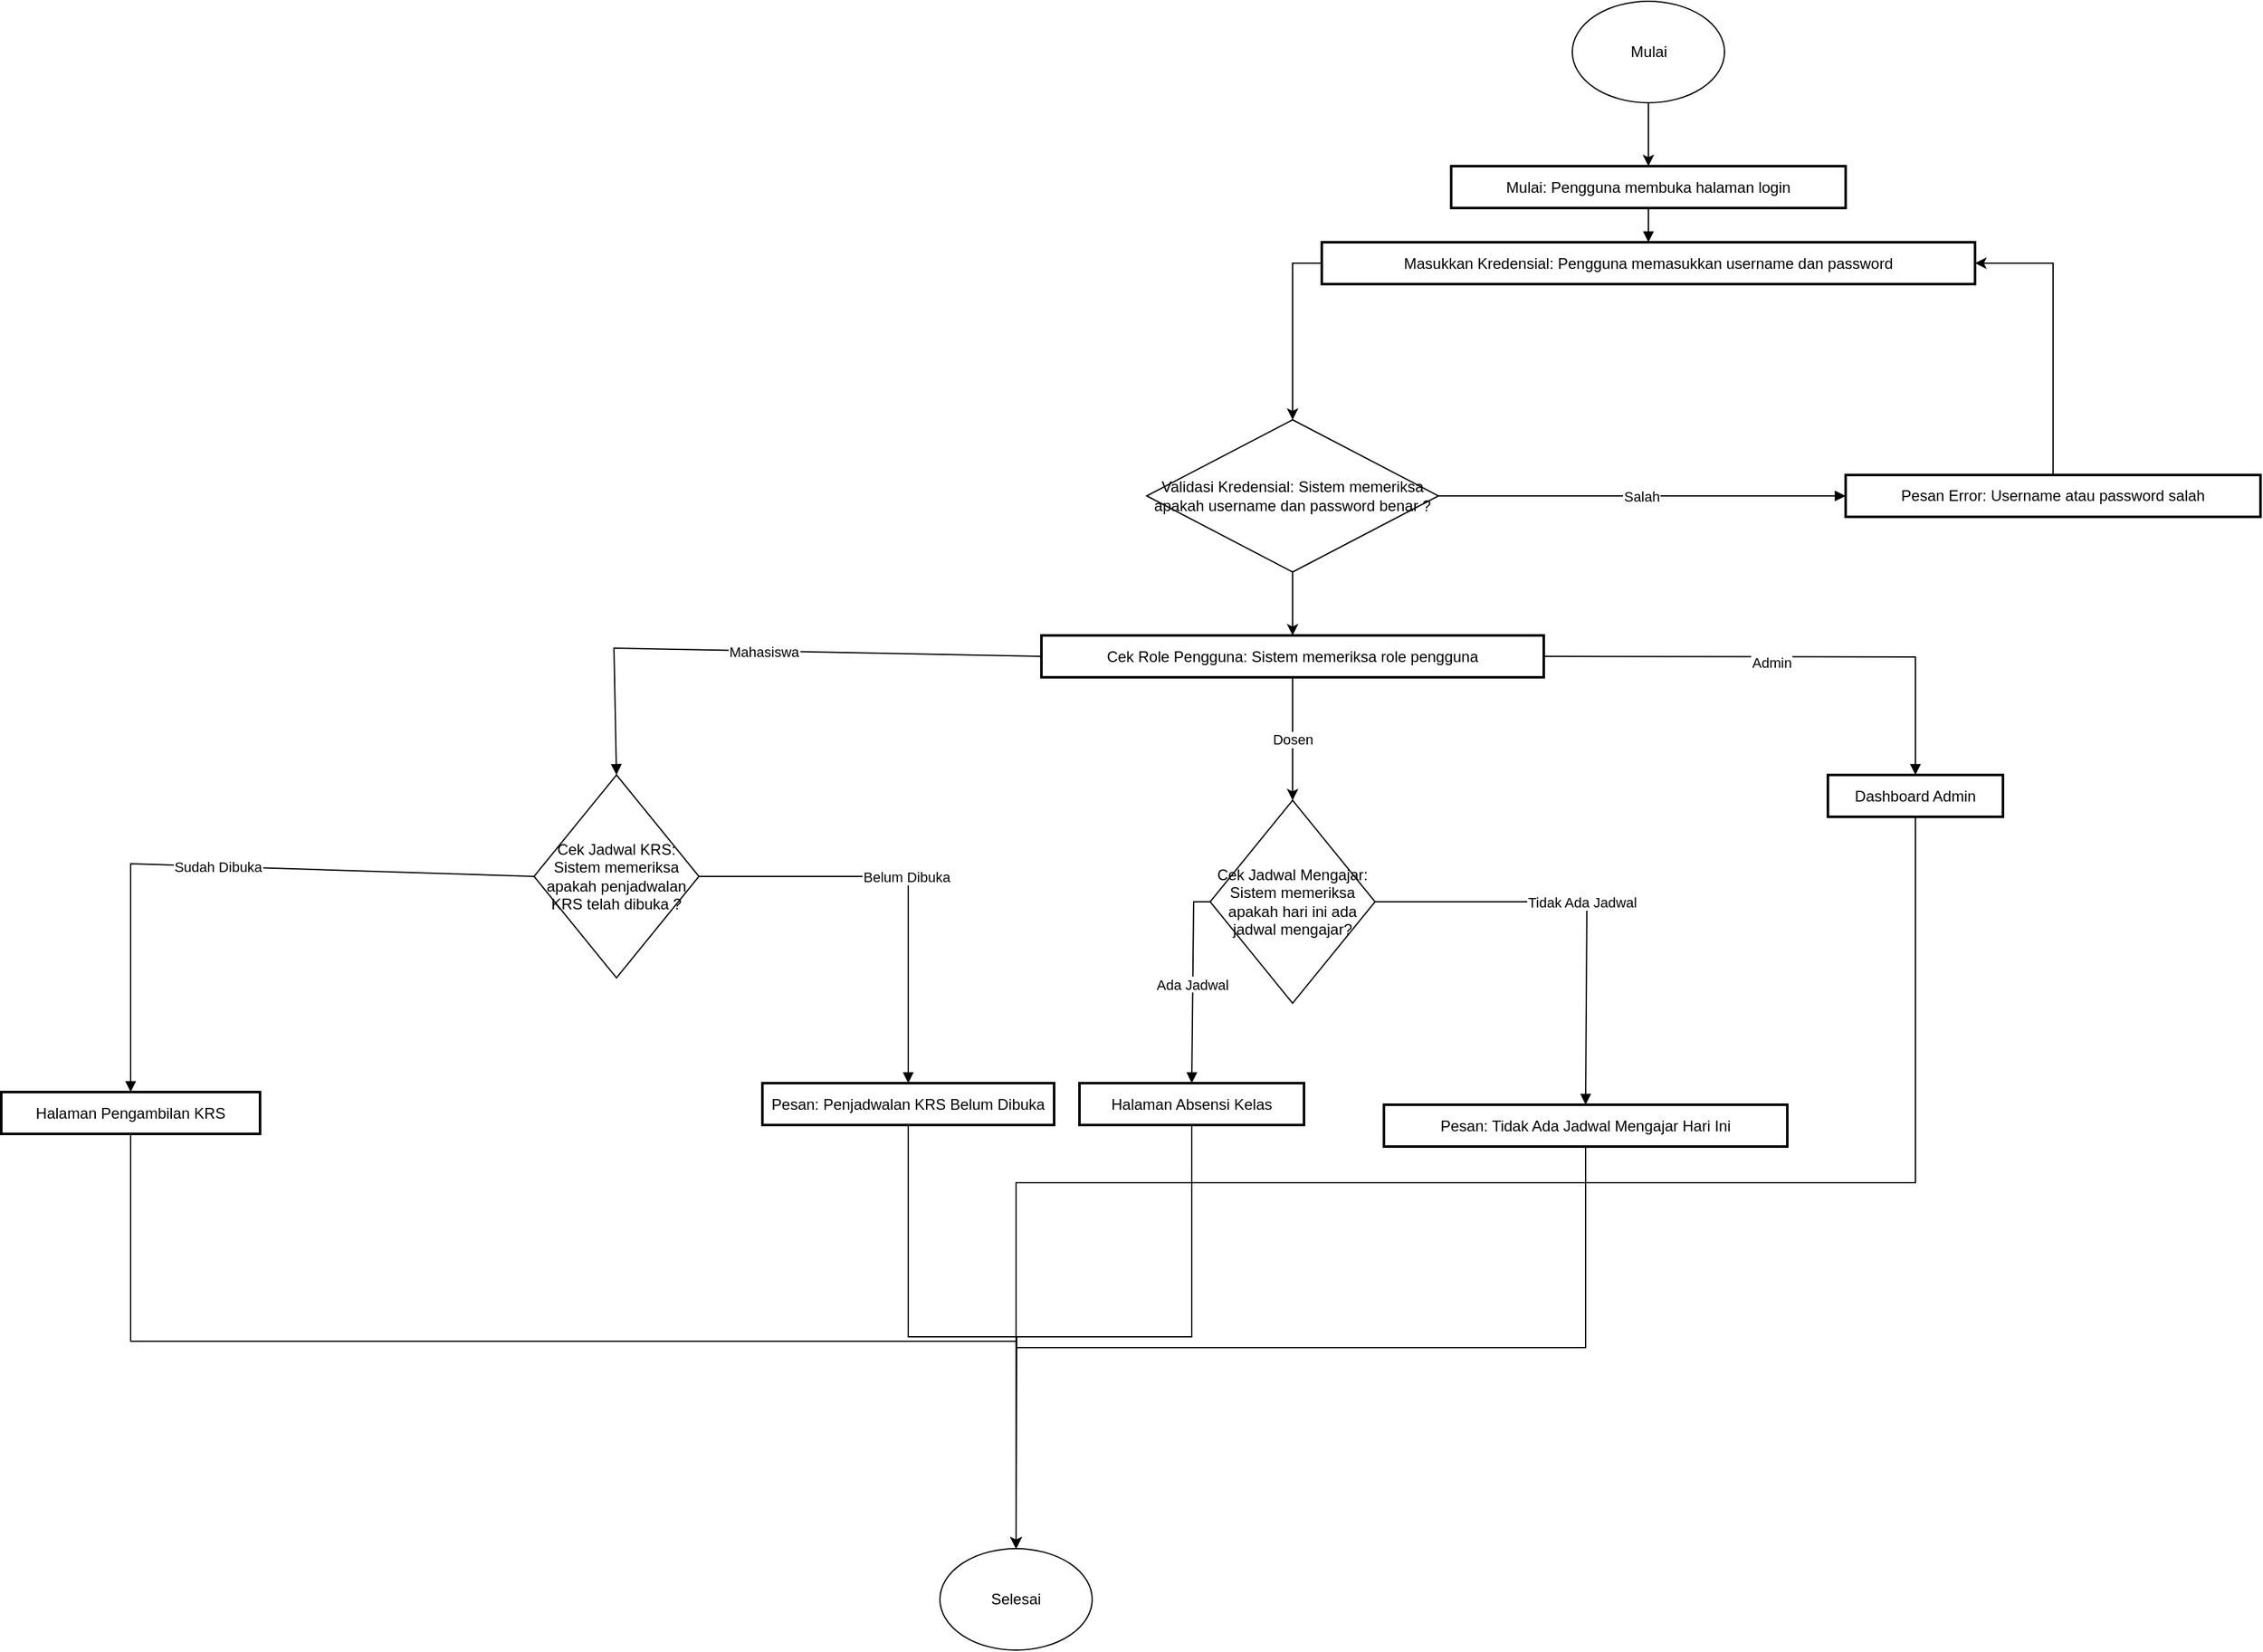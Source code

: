 <mxfile version="24.7.8">
  <diagram name="Page-1" id="W5NTRpc6AddC7FLI-TRN">
    <mxGraphModel dx="2072" dy="1212" grid="1" gridSize="10" guides="1" tooltips="1" connect="1" arrows="1" fold="1" page="1" pageScale="1" pageWidth="850" pageHeight="1100" math="0" shadow="0">
      <root>
        <mxCell id="0" />
        <mxCell id="1" parent="0" />
        <mxCell id="W_C2XOkPoxmhNJOBIxEc-28" value="Mulai: Pengguna membuka halaman login" style="whiteSpace=wrap;strokeWidth=2;" parent="1" vertex="1">
          <mxGeometry x="1753" y="140" width="311" height="33" as="geometry" />
        </mxCell>
        <mxCell id="RsLChuCCEWX-Uy6zJmFi-11" style="edgeStyle=orthogonalEdgeStyle;rounded=0;orthogonalLoop=1;jettySize=auto;html=1;exitX=0;exitY=0.5;exitDx=0;exitDy=0;entryX=0.5;entryY=0;entryDx=0;entryDy=0;" parent="1" source="W_C2XOkPoxmhNJOBIxEc-29" target="W_C2XOkPoxmhNJOBIxEc-56" edge="1">
          <mxGeometry relative="1" as="geometry" />
        </mxCell>
        <mxCell id="W_C2XOkPoxmhNJOBIxEc-29" value="Masukkan Kredensial: Pengguna memasukkan username dan password" style="whiteSpace=wrap;strokeWidth=2;" parent="1" vertex="1">
          <mxGeometry x="1651" y="200" width="515" height="33" as="geometry" />
        </mxCell>
        <mxCell id="RsLChuCCEWX-Uy6zJmFi-13" value="Dosen" style="edgeStyle=orthogonalEdgeStyle;rounded=0;orthogonalLoop=1;jettySize=auto;html=1;exitX=0.5;exitY=1;exitDx=0;exitDy=0;" parent="1" source="W_C2XOkPoxmhNJOBIxEc-31" target="RsLChuCCEWX-Uy6zJmFi-2" edge="1">
          <mxGeometry relative="1" as="geometry" />
        </mxCell>
        <mxCell id="W_C2XOkPoxmhNJOBIxEc-31" value="Cek Role Pengguna: Sistem memeriksa role pengguna" style="whiteSpace=wrap;strokeWidth=2;" parent="1" vertex="1">
          <mxGeometry x="1430" y="510" width="396" height="33" as="geometry" />
        </mxCell>
        <mxCell id="RsLChuCCEWX-Uy6zJmFi-10" style="edgeStyle=orthogonalEdgeStyle;rounded=0;orthogonalLoop=1;jettySize=auto;html=1;exitX=0.5;exitY=0;exitDx=0;exitDy=0;entryX=1;entryY=0.5;entryDx=0;entryDy=0;" parent="1" source="W_C2XOkPoxmhNJOBIxEc-32" target="W_C2XOkPoxmhNJOBIxEc-29" edge="1">
          <mxGeometry relative="1" as="geometry">
            <mxPoint x="2227.815" y="220" as="targetPoint" />
          </mxGeometry>
        </mxCell>
        <mxCell id="W_C2XOkPoxmhNJOBIxEc-32" value="Pesan Error: Username atau password salah" style="whiteSpace=wrap;strokeWidth=2;" parent="1" vertex="1">
          <mxGeometry x="2064" y="383.5" width="327" height="33" as="geometry" />
        </mxCell>
        <mxCell id="HFHwxIgdkE0jFa0VPEYI-8" style="edgeStyle=orthogonalEdgeStyle;rounded=0;orthogonalLoop=1;jettySize=auto;html=1;exitX=0.5;exitY=1;exitDx=0;exitDy=0;entryX=0.5;entryY=0;entryDx=0;entryDy=0;" edge="1" parent="1" source="W_C2XOkPoxmhNJOBIxEc-35" target="W_C2XOkPoxmhNJOBIxEc-58">
          <mxGeometry relative="1" as="geometry" />
        </mxCell>
        <mxCell id="W_C2XOkPoxmhNJOBIxEc-35" value="Dashboard Admin" style="whiteSpace=wrap;strokeWidth=2;" parent="1" vertex="1">
          <mxGeometry x="2050" y="620" width="138" height="33" as="geometry" />
        </mxCell>
        <mxCell id="HFHwxIgdkE0jFa0VPEYI-3" style="edgeStyle=orthogonalEdgeStyle;rounded=0;orthogonalLoop=1;jettySize=auto;html=1;exitX=0.5;exitY=1;exitDx=0;exitDy=0;" edge="1" parent="1" source="W_C2XOkPoxmhNJOBIxEc-36" target="W_C2XOkPoxmhNJOBIxEc-58">
          <mxGeometry relative="1" as="geometry" />
        </mxCell>
        <mxCell id="W_C2XOkPoxmhNJOBIxEc-36" value="Halaman Pengambilan KRS" style="whiteSpace=wrap;strokeWidth=2;" parent="1" vertex="1">
          <mxGeometry x="610" y="870" width="204" height="33" as="geometry" />
        </mxCell>
        <mxCell id="HFHwxIgdkE0jFa0VPEYI-4" style="edgeStyle=orthogonalEdgeStyle;rounded=0;orthogonalLoop=1;jettySize=auto;html=1;exitX=0.5;exitY=1;exitDx=0;exitDy=0;entryX=0.5;entryY=0;entryDx=0;entryDy=0;" edge="1" parent="1" source="W_C2XOkPoxmhNJOBIxEc-37" target="W_C2XOkPoxmhNJOBIxEc-58">
          <mxGeometry relative="1" as="geometry" />
        </mxCell>
        <mxCell id="W_C2XOkPoxmhNJOBIxEc-37" value="Pesan: Penjadwalan KRS Belum Dibuka" style="whiteSpace=wrap;strokeWidth=2;" parent="1" vertex="1">
          <mxGeometry x="1210" y="863" width="230" height="33" as="geometry" />
        </mxCell>
        <mxCell id="HFHwxIgdkE0jFa0VPEYI-5" style="edgeStyle=orthogonalEdgeStyle;rounded=0;orthogonalLoop=1;jettySize=auto;html=1;exitX=0.5;exitY=1;exitDx=0;exitDy=0;" edge="1" parent="1" source="W_C2XOkPoxmhNJOBIxEc-38">
          <mxGeometry relative="1" as="geometry">
            <mxPoint x="1410" y="1230" as="targetPoint" />
          </mxGeometry>
        </mxCell>
        <mxCell id="W_C2XOkPoxmhNJOBIxEc-38" value="Halaman Absensi Kelas" style="whiteSpace=wrap;strokeWidth=2;" parent="1" vertex="1">
          <mxGeometry x="1460" y="863" width="177" height="33" as="geometry" />
        </mxCell>
        <mxCell id="W_C2XOkPoxmhNJOBIxEc-40" value="" style="curved=1;startArrow=none;endArrow=block;exitX=0.5;exitY=1.01;entryX=0.5;entryY=0.01;rounded=0;" parent="1" source="W_C2XOkPoxmhNJOBIxEc-28" target="W_C2XOkPoxmhNJOBIxEc-29" edge="1">
          <mxGeometry relative="1" as="geometry">
            <Array as="points" />
          </mxGeometry>
        </mxCell>
        <mxCell id="W_C2XOkPoxmhNJOBIxEc-43" value="Salah" style="curved=0;startArrow=none;endArrow=block;entryX=0;entryY=0.5;rounded=0;entryDx=0;entryDy=0;exitX=1;exitY=0.5;exitDx=0;exitDy=0;" parent="1" source="W_C2XOkPoxmhNJOBIxEc-56" target="W_C2XOkPoxmhNJOBIxEc-32" edge="1">
          <mxGeometry relative="1" as="geometry">
            <Array as="points" />
            <mxPoint x="1810" y="420" as="sourcePoint" />
          </mxGeometry>
        </mxCell>
        <mxCell id="W_C2XOkPoxmhNJOBIxEc-45" value="Mahasiswa" style="curved=0;startArrow=none;endArrow=block;exitX=0;exitY=0.5;entryX=0.5;entryY=0;rounded=0;exitDx=0;exitDy=0;entryDx=0;entryDy=0;" parent="1" source="W_C2XOkPoxmhNJOBIxEc-31" target="HFHwxIgdkE0jFa0VPEYI-2" edge="1">
          <mxGeometry relative="1" as="geometry">
            <Array as="points">
              <mxPoint x="1093" y="520" />
            </Array>
            <mxPoint x="1092.5" y="660.0" as="targetPoint" />
          </mxGeometry>
        </mxCell>
        <mxCell id="W_C2XOkPoxmhNJOBIxEc-47" value="Admin" style="curved=0;startArrow=none;endArrow=block;exitX=1;exitY=0.5;entryX=0.5;entryY=0.01;rounded=0;exitDx=0;exitDy=0;" parent="1" source="W_C2XOkPoxmhNJOBIxEc-31" target="W_C2XOkPoxmhNJOBIxEc-35" edge="1">
          <mxGeometry x="-0.067" y="-4" relative="1" as="geometry">
            <Array as="points">
              <mxPoint x="2119" y="527" />
            </Array>
            <mxPoint as="offset" />
          </mxGeometry>
        </mxCell>
        <mxCell id="W_C2XOkPoxmhNJOBIxEc-48" value="Sudah Dibuka" style="curved=0;startArrow=none;endArrow=block;exitX=0;exitY=0.5;entryX=0.5;entryY=0.01;rounded=0;exitDx=0;exitDy=0;" parent="1" source="HFHwxIgdkE0jFa0VPEYI-2" target="W_C2XOkPoxmhNJOBIxEc-36" edge="1">
          <mxGeometry relative="1" as="geometry">
            <Array as="points">
              <mxPoint x="712" y="690" />
            </Array>
            <mxPoint x="820" y="676.5" as="sourcePoint" />
          </mxGeometry>
        </mxCell>
        <mxCell id="W_C2XOkPoxmhNJOBIxEc-49" value="Belum Dibuka" style="curved=0;startArrow=none;endArrow=block;exitX=1;exitY=0.5;entryX=0.5;entryY=0;rounded=0;exitDx=0;exitDy=0;entryDx=0;entryDy=0;" parent="1" source="HFHwxIgdkE0jFa0VPEYI-2" target="W_C2XOkPoxmhNJOBIxEc-37" edge="1">
          <mxGeometry relative="1" as="geometry">
            <Array as="points">
              <mxPoint x="1325" y="700" />
            </Array>
            <mxPoint x="1365" y="668.25" as="sourcePoint" />
          </mxGeometry>
        </mxCell>
        <mxCell id="W_C2XOkPoxmhNJOBIxEc-50" value="Ada Jadwal" style="curved=0;startArrow=none;endArrow=block;entryX=0.5;entryY=0.01;rounded=0;exitX=0;exitY=0.5;exitDx=0;exitDy=0;" parent="1" source="RsLChuCCEWX-Uy6zJmFi-2" target="W_C2XOkPoxmhNJOBIxEc-38" edge="1">
          <mxGeometry relative="1" as="geometry">
            <Array as="points">
              <mxPoint x="1550" y="720" />
            </Array>
            <mxPoint x="1652.74" y="543" as="sourcePoint" />
          </mxGeometry>
        </mxCell>
        <mxCell id="W_C2XOkPoxmhNJOBIxEc-51" value="Tidak Ada Jadwal" style="curved=0;startArrow=none;endArrow=block;exitX=1;exitY=0.5;entryX=0.5;entryY=0.01;rounded=0;exitDx=0;exitDy=0;" parent="1" source="RsLChuCCEWX-Uy6zJmFi-2" target="W_C2XOkPoxmhNJOBIxEc-39" edge="1">
          <mxGeometry relative="1" as="geometry">
            <Array as="points">
              <mxPoint x="1860" y="720" />
            </Array>
            <mxPoint x="1752.26" y="543" as="sourcePoint" />
          </mxGeometry>
        </mxCell>
        <mxCell id="W_C2XOkPoxmhNJOBIxEc-55" style="edgeStyle=orthogonalEdgeStyle;rounded=0;orthogonalLoop=1;jettySize=auto;html=1;exitX=0.5;exitY=1;exitDx=0;exitDy=0;entryX=0.5;entryY=0;entryDx=0;entryDy=0;" parent="1" source="W_C2XOkPoxmhNJOBIxEc-54" target="W_C2XOkPoxmhNJOBIxEc-28" edge="1">
          <mxGeometry relative="1" as="geometry" />
        </mxCell>
        <mxCell id="RsLChuCCEWX-Uy6zJmFi-17" style="edgeStyle=orthogonalEdgeStyle;rounded=0;orthogonalLoop=1;jettySize=auto;html=1;exitX=0.5;exitY=1;exitDx=0;exitDy=0;entryX=0.5;entryY=0;entryDx=0;entryDy=0;" parent="1" source="W_C2XOkPoxmhNJOBIxEc-56" target="W_C2XOkPoxmhNJOBIxEc-31" edge="1">
          <mxGeometry relative="1" as="geometry" />
        </mxCell>
        <mxCell id="W_C2XOkPoxmhNJOBIxEc-56" value="Validasi Kredensial: Sistem memeriksa apakah username dan password benar ?" style="rhombus;whiteSpace=wrap;html=1;" parent="1" vertex="1">
          <mxGeometry x="1513" y="340" width="230" height="120" as="geometry" />
        </mxCell>
        <mxCell id="W_C2XOkPoxmhNJOBIxEc-54" value="Mulai" style="ellipse;whiteSpace=wrap;html=1;" parent="1" vertex="1">
          <mxGeometry x="1848.5" y="10" width="120" height="80" as="geometry" />
        </mxCell>
        <mxCell id="W_C2XOkPoxmhNJOBIxEc-58" value="Selesai" style="ellipse;whiteSpace=wrap;html=1;" parent="1" vertex="1">
          <mxGeometry x="1350" y="1230" width="120" height="80" as="geometry" />
        </mxCell>
        <mxCell id="RsLChuCCEWX-Uy6zJmFi-2" value="Cek Jadwal Mengajar: Sistem memeriksa apakah hari ini ada jadwal mengajar?" style="rhombus;whiteSpace=wrap;html=1;" parent="1" vertex="1">
          <mxGeometry x="1563" y="640" width="130" height="160" as="geometry" />
        </mxCell>
        <mxCell id="HFHwxIgdkE0jFa0VPEYI-6" style="edgeStyle=orthogonalEdgeStyle;rounded=0;orthogonalLoop=1;jettySize=auto;html=1;exitX=0.5;exitY=1;exitDx=0;exitDy=0;entryX=0.5;entryY=0;entryDx=0;entryDy=0;" edge="1" parent="1" source="W_C2XOkPoxmhNJOBIxEc-39" target="W_C2XOkPoxmhNJOBIxEc-58">
          <mxGeometry relative="1" as="geometry" />
        </mxCell>
        <mxCell id="W_C2XOkPoxmhNJOBIxEc-39" value="Pesan: Tidak Ada Jadwal Mengajar Hari Ini" style="whiteSpace=wrap;strokeWidth=2;" parent="1" vertex="1">
          <mxGeometry x="1700" y="880" width="318" height="33" as="geometry" />
        </mxCell>
        <mxCell id="HFHwxIgdkE0jFa0VPEYI-2" value="Cek Jadwal KRS: Sistem memeriksa apakah penjadwalan KRS telah dibuka ?" style="rhombus;whiteSpace=wrap;html=1;" vertex="1" parent="1">
          <mxGeometry x="1030" y="620" width="130" height="160" as="geometry" />
        </mxCell>
      </root>
    </mxGraphModel>
  </diagram>
</mxfile>
